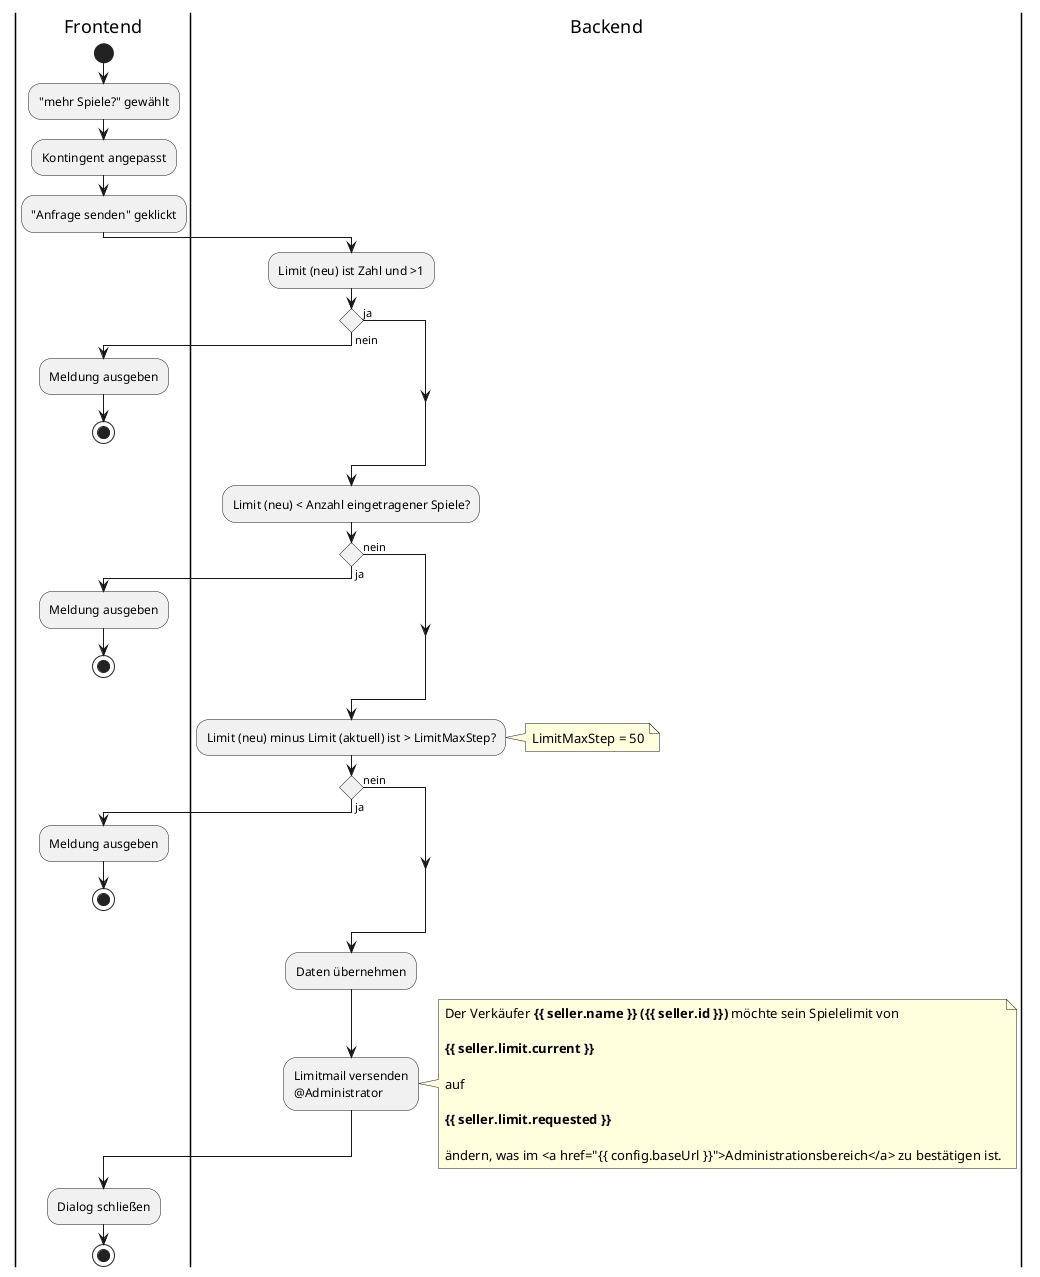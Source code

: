 @startuml

|Frontend|
start

:"mehr Spiele?" gewählt;

:Kontingent angepasst;

:"Anfrage senden" geklickt;

|Backend|
:Limit (neu) ist Zahl und >1;
if () then (nein)
  |Frontend|
  :Meldung ausgeben;
  stop
else (ja)
endif

|Backend|
:Limit (neu) < Anzahl eingetragener Spiele?;
if () then (ja)
  |Frontend|
  :Meldung ausgeben;
  stop
else (nein)
endif

|Backend|
:Limit (neu) minus Limit (aktuell) ist > LimitMaxStep?;
note right
  LimitMaxStep = 50
endnote
if () then (ja)
  |Frontend|
  :Meldung ausgeben;
  stop
else (nein)
endif

|Backend|
:Daten übernehmen;

:Limitmail versenden
@Administrator;
note right
  Der Verkäufer <b>{{ seller.name }} ({{ seller.id }})</b> möchte sein Spielelimit von

  <b>{{ seller.limit.current }}</b>

  auf

  <b>{{ seller.limit.requested }}</b>

  ändern, was im <a href="{{ config.baseUrl }}">Administrationsbereich</a> zu bestätigen ist.
endnote

|Frontend|
:Dialog schließen;
stop

@enduml
